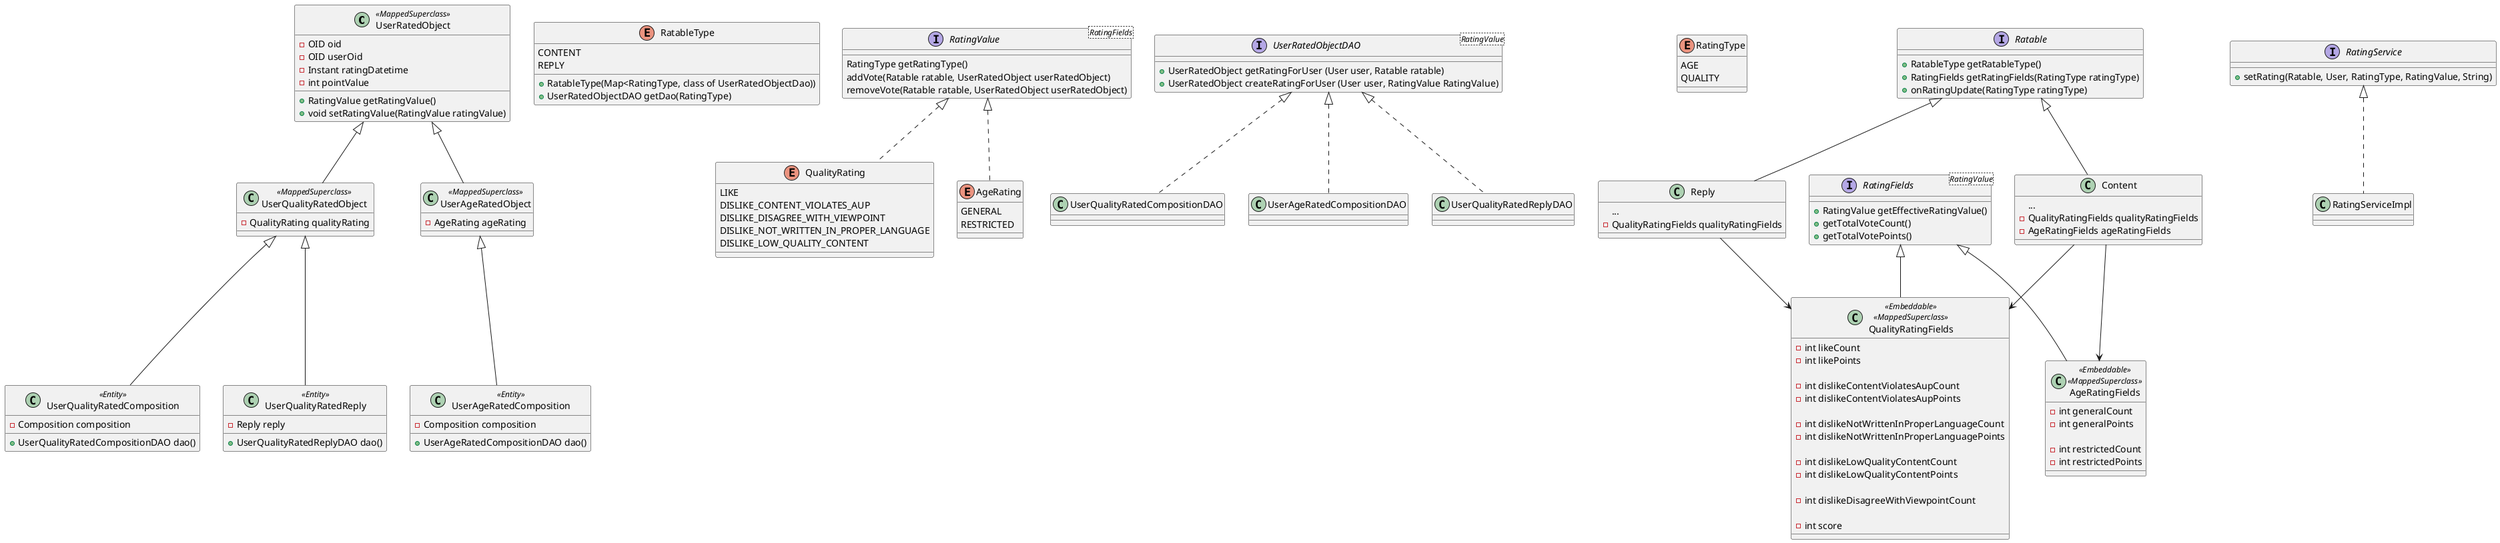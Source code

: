 @startuml

class UserRatedObject<<MappedSuperclass>>{
    -OID oid
    -OID userOid
    -Instant ratingDatetime
    -int pointValue
    +RatingValue getRatingValue()
    +void setRatingValue(RatingValue ratingValue)
}

class UserQualityRatedObject<<MappedSuperclass>>{
    -QualityRating qualityRating
}

enum RatableType {
  CONTENT
  REPLY
  +RatableType(Map<RatingType, class of UserRatedObjectDao))
  +UserRatedObjectDAO getDao(RatingType)
}

class UserAgeRatedObject<<MappedSuperclass>>{
    -AgeRating ageRating
}

UserRatedObject <|-- UserQualityRatedObject
UserRatedObject <|-- UserAgeRatedObject

enum QualityRating {
  LIKE
  DISLIKE_CONTENT_VIOLATES_AUP
  DISLIKE_DISAGREE_WITH_VIEWPOINT
  DISLIKE_NOT_WRITTEN_IN_PROPER_LANGUAGE
  DISLIKE_LOW_QUALITY_CONTENT
}

enum AgeRating {
GENERAL
RESTRICTED
}

RatingValue <|..AgeRating
RatingValue <|..QualityRating

class UserQualityRatedComposition <<Entity>> {
  -Composition composition
  +UserQualityRatedCompositionDAO dao()
}
class UserAgeRatedComposition <<Entity>>{
  -Composition composition
  +UserAgeRatedCompositionDAO dao()
}
class UserQualityRatedReply <<Entity>>{
  -Reply reply
  +UserQualityRatedReplyDAO dao()
}

class UserQualityRatedCompositionDAO {
}
class UserAgeRatedCompositionDAO{
}
class UserQualityRatedReplyDAO {
}

UserRatedObjectDAO <|.. UserQualityRatedCompositionDAO
UserRatedObjectDAO <|.. UserAgeRatedCompositionDAO
UserRatedObjectDAO <|.. UserQualityRatedReplyDAO

interface UserRatedObjectDAO<RatingValue>{
    +UserRatedObject getRatingForUser (User user, Ratable ratable)
    +UserRatedObject createRatingForUser (User user, RatingValue RatingValue)
}

UserQualityRatedObject <|-- UserQualityRatedComposition
UserQualityRatedObject <|-- UserQualityRatedReply
UserAgeRatedObject <|-- UserAgeRatedComposition

enum RatingType {
    AGE
    QUALITY
}
interface "RatingValue<RatingFields>" as RatingValue {
  RatingType getRatingType()
  addVote(Ratable ratable, UserRatedObject userRatedObject)
  removeVote(Ratable ratable, UserRatedObject userRatedObject)
}

interface "RatingFields<RatingValue>" as RatingFields {
  +RatingValue getEffectiveRatingValue()
  +getTotalVoteCount()
  +getTotalVotePoints()
}

RatingFields <|-- AgeRatingFields
RatingFields <|-- QualityRatingFields

interface Ratable {
  +RatableType getRatableType()
  +RatingFields getRatingFields(RatingType ratingType)
  +onRatingUpdate(RatingType ratingType)
}

Ratable<|-- Content
Ratable<|-- Reply

class QualityRatingFields <<Embeddable>> <<MappedSuperclass>>{
  -int likeCount
  -int likePoints

  -int dislikeContentViolatesAupCount
  -int dislikeContentViolatesAupPoints

  -int dislikeNotWrittenInProperLanguageCount
  -int dislikeNotWrittenInProperLanguagePoints

  -int dislikeLowQualityContentCount
  -int dislikeLowQualityContentPoints

  -int dislikeDisagreeWithViewpointCount

  -int score
}

class AgeRatingFields <<Embeddable>> <<MappedSuperclass>>{
  -int generalCount
  -int generalPoints

  -int restrictedCount
  -int restrictedPoints
}

class Reply{
  ...
  -QualityRatingFields qualityRatingFields
}
Reply --> QualityRatingFields

class Content{
  ...
  -QualityRatingFields qualityRatingFields
  -AgeRatingFields ageRatingFields
}
Content --> QualityRatingFields
Content --> AgeRatingFields

interface RatingService {
  +setRating(Ratable, User, RatingType, RatingValue, String)
}

class RatingServiceImpl {

}

RatingService <|.. RatingServiceImpl
@enduml